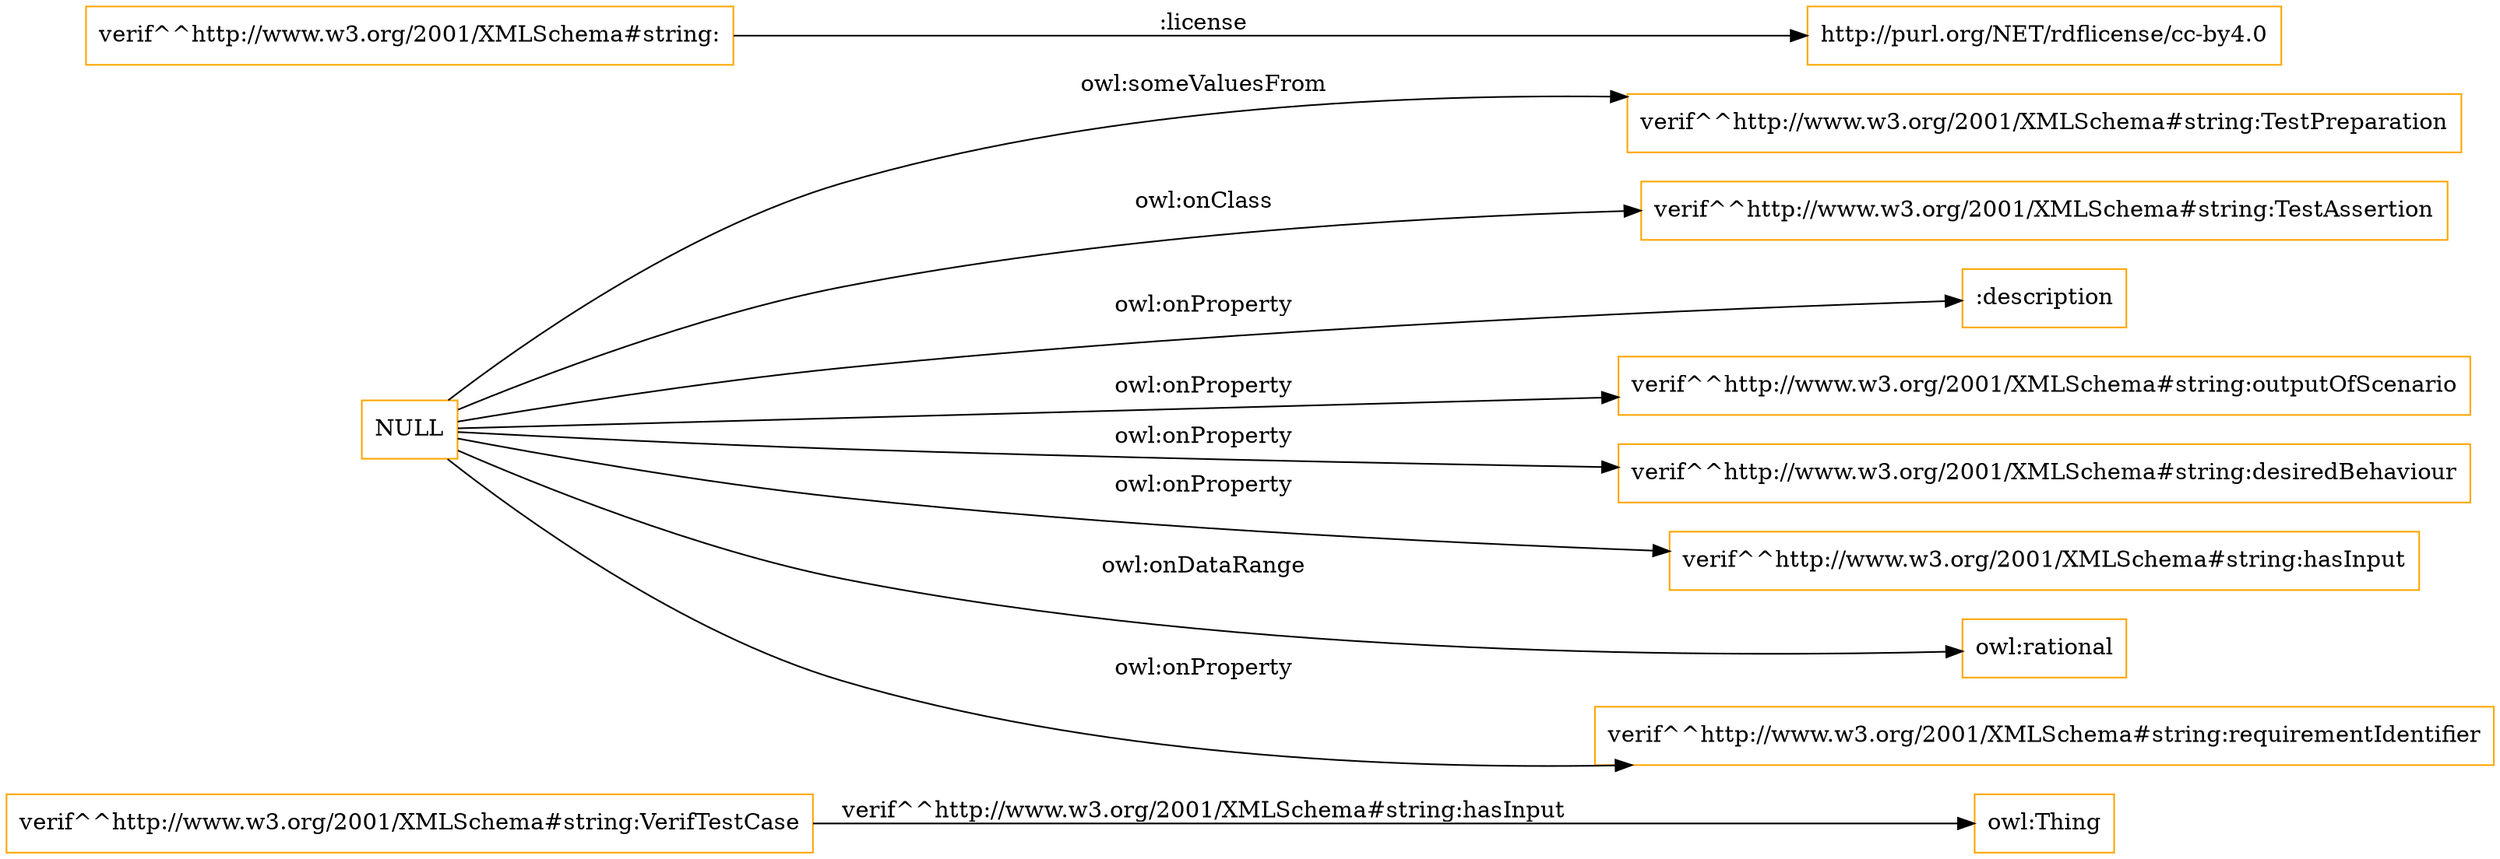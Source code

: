 digraph ar2dtool_diagram { 
rankdir=LR;
size="1501"
node [shape = rectangle, color="orange"]; "verif^^http://www.w3.org/2001/XMLSchema#string:VerifTestCase" "verif^^http://www.w3.org/2001/XMLSchema#string:TestPreparation" "verif^^http://www.w3.org/2001/XMLSchema#string:TestAssertion" ; /*classes style*/
	"verif^^http://www.w3.org/2001/XMLSchema#string:" -> "http://purl.org/NET/rdflicense/cc-by4.0" [ label = ":license" ];
	"NULL" -> ":description" [ label = "owl:onProperty" ];
	"NULL" -> "verif^^http://www.w3.org/2001/XMLSchema#string:TestPreparation" [ label = "owl:someValuesFrom" ];
	"NULL" -> "verif^^http://www.w3.org/2001/XMLSchema#string:outputOfScenario" [ label = "owl:onProperty" ];
	"NULL" -> "verif^^http://www.w3.org/2001/XMLSchema#string:desiredBehaviour" [ label = "owl:onProperty" ];
	"NULL" -> "verif^^http://www.w3.org/2001/XMLSchema#string:TestAssertion" [ label = "owl:onClass" ];
	"NULL" -> "verif^^http://www.w3.org/2001/XMLSchema#string:hasInput" [ label = "owl:onProperty" ];
	"NULL" -> "owl:rational" [ label = "owl:onDataRange" ];
	"NULL" -> "verif^^http://www.w3.org/2001/XMLSchema#string:requirementIdentifier" [ label = "owl:onProperty" ];
	"verif^^http://www.w3.org/2001/XMLSchema#string:VerifTestCase" -> "owl:Thing" [ label = "verif^^http://www.w3.org/2001/XMLSchema#string:hasInput" ];

}
